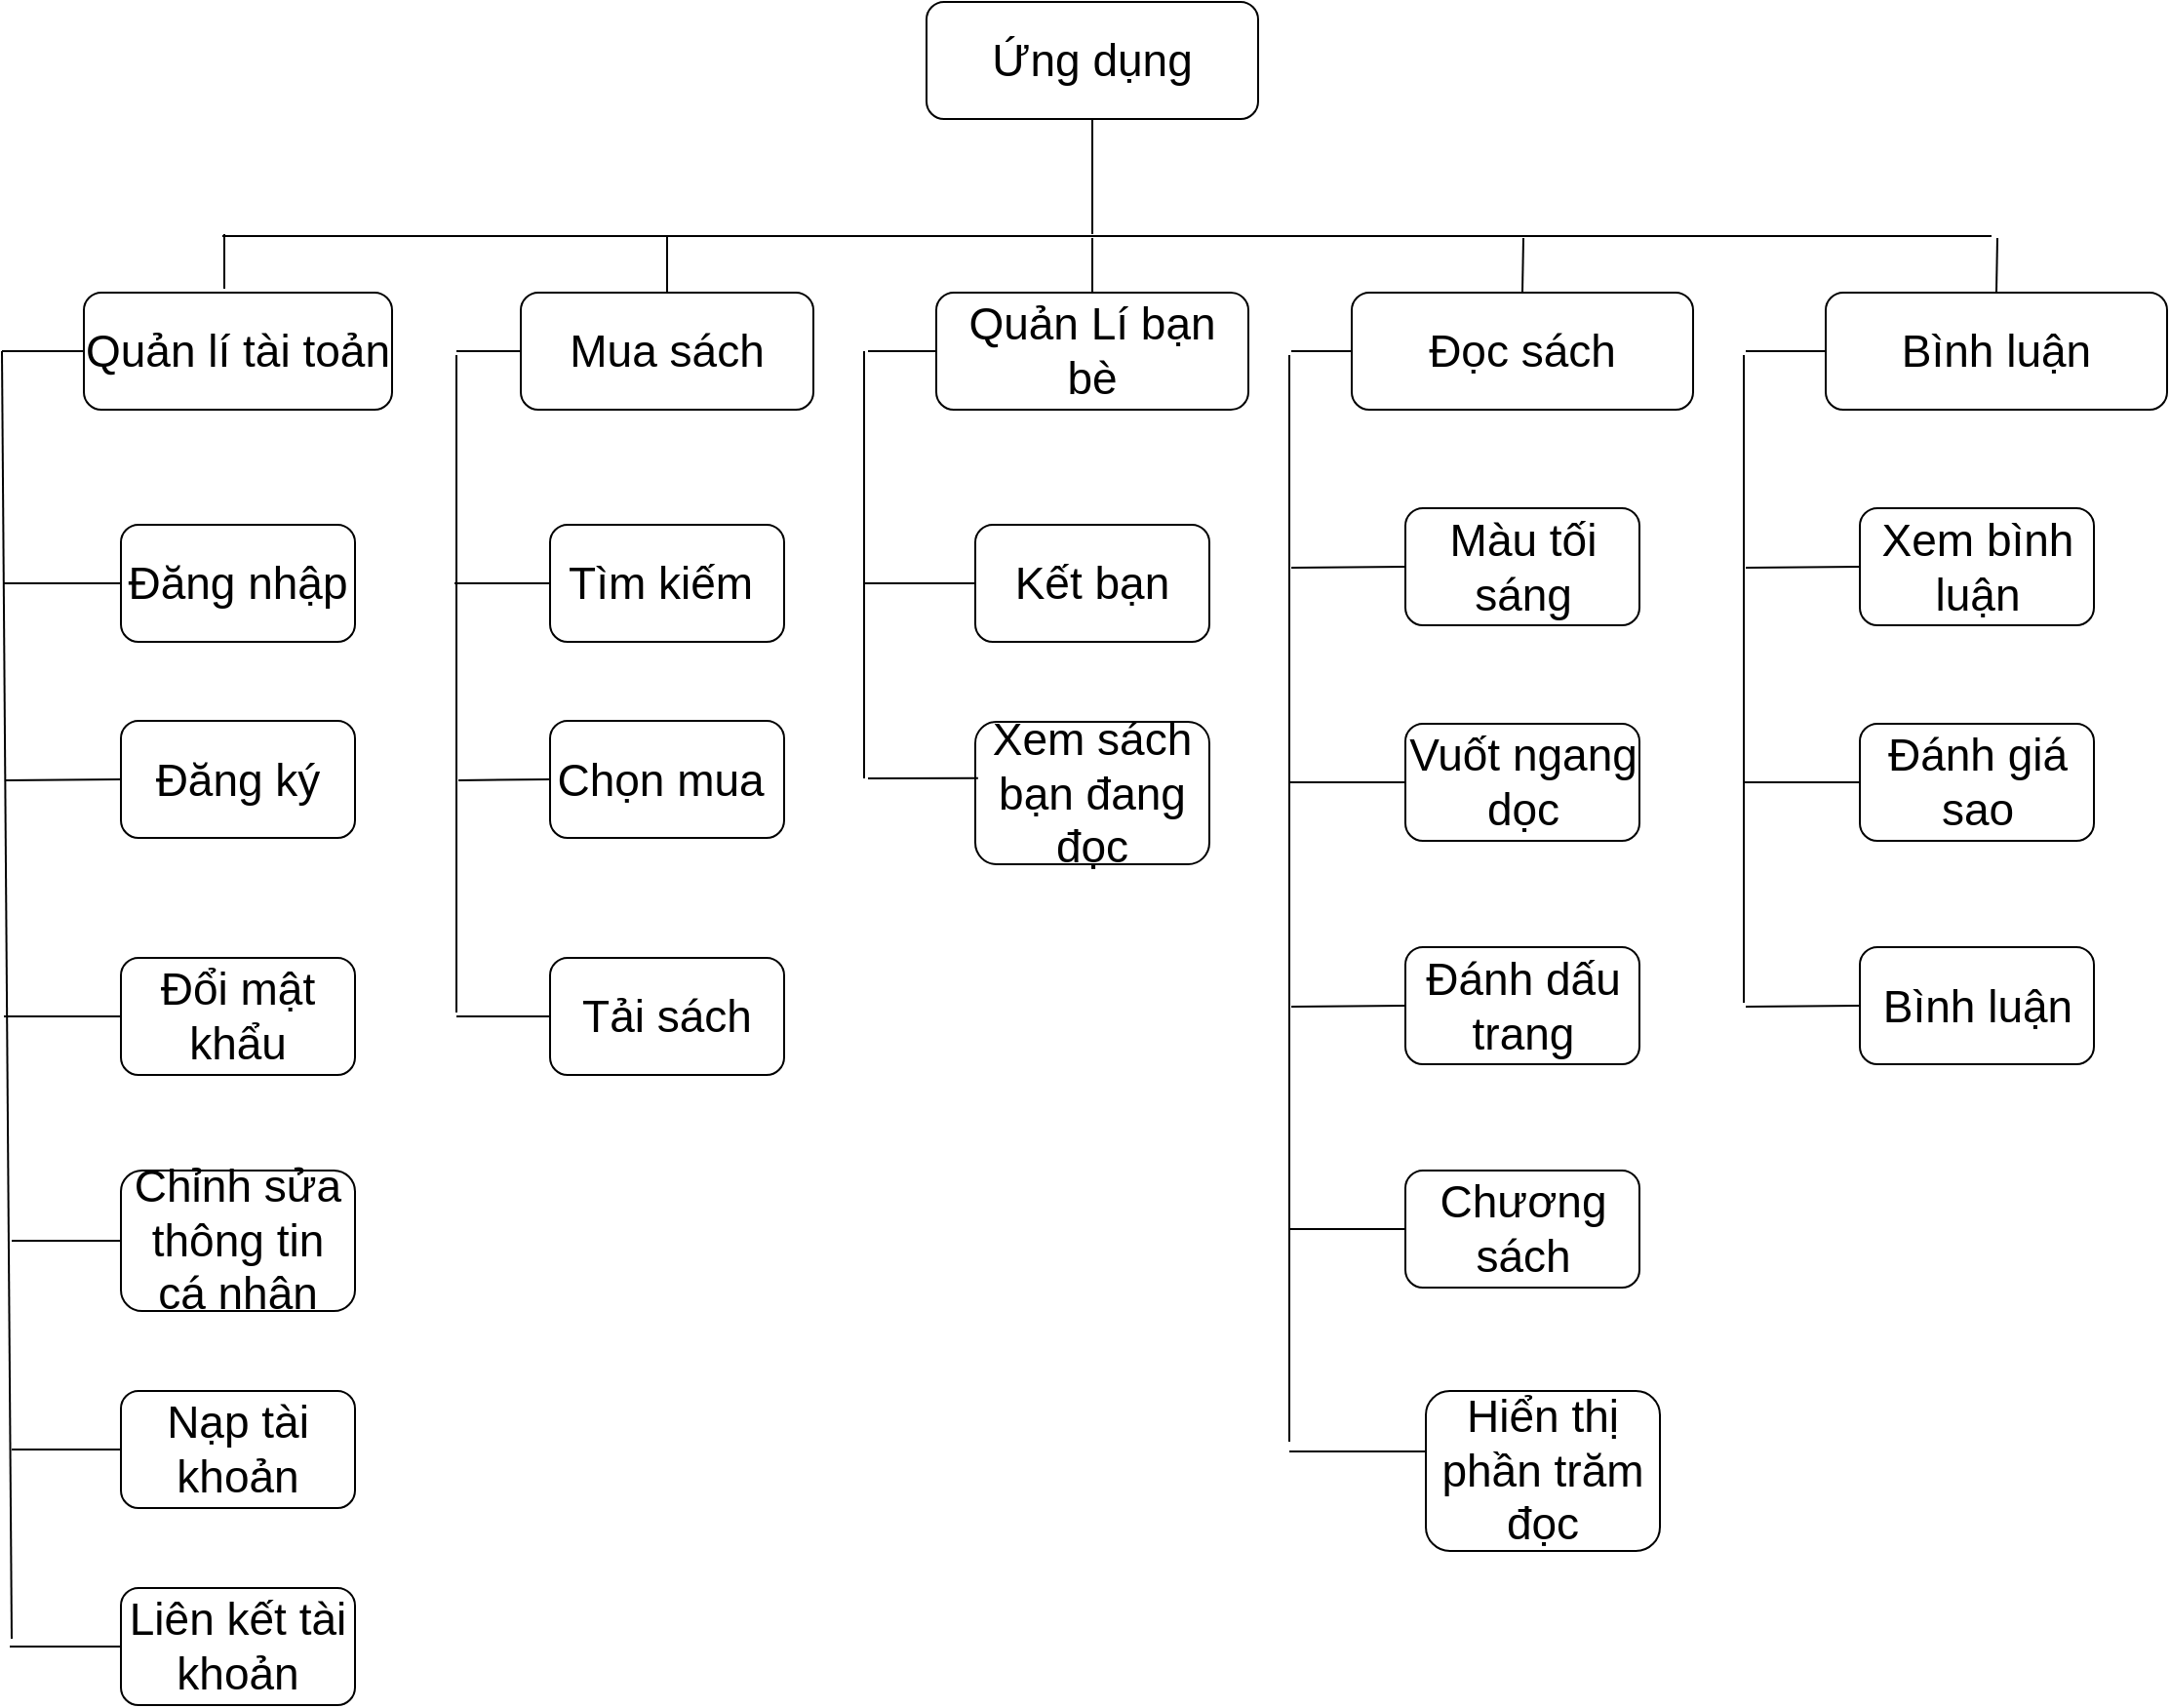 <mxfile version="10.7.5" type="device"><diagram id="VlffaPzYxkTm32JwT_m0" name="Page-1"><mxGraphModel dx="1648" dy="1392" grid="0" gridSize="10" guides="1" tooltips="1" connect="1" arrows="1" fold="1" page="0" pageScale="1" pageWidth="850" pageHeight="1100" math="0" shadow="0"><root><mxCell id="0"/><mxCell id="1" parent="0"/><mxCell id="oI9UhyWfP0C5pW0T2L1l-10" value="Ứng dụng" style="rounded=1;whiteSpace=wrap;html=1;fontSize=23;" parent="1" vertex="1"><mxGeometry x="594" y="-223" width="170" height="60" as="geometry"/></mxCell><mxCell id="oI9UhyWfP0C5pW0T2L1l-11" value="Quản lí tài toản" style="rounded=1;whiteSpace=wrap;html=1;fontSize=23;" parent="1" vertex="1"><mxGeometry x="162" y="-74" width="158" height="60" as="geometry"/></mxCell><mxCell id="oI9UhyWfP0C5pW0T2L1l-12" value="Mua sách" style="rounded=1;whiteSpace=wrap;html=1;fontSize=23;" parent="1" vertex="1"><mxGeometry x="386" y="-74" width="150" height="60" as="geometry"/></mxCell><mxCell id="oI9UhyWfP0C5pW0T2L1l-13" value="Quản Lí bạn bè" style="rounded=1;whiteSpace=wrap;html=1;fontSize=23;" parent="1" vertex="1"><mxGeometry x="599" y="-74" width="160" height="60" as="geometry"/></mxCell><mxCell id="oI9UhyWfP0C5pW0T2L1l-14" value="Đọc sách" style="rounded=1;whiteSpace=wrap;html=1;fontSize=23;" parent="1" vertex="1"><mxGeometry x="812" y="-74" width="175" height="60" as="geometry"/></mxCell><mxCell id="oI9UhyWfP0C5pW0T2L1l-15" value="Đăng nhập" style="rounded=1;whiteSpace=wrap;html=1;fontSize=23;" parent="1" vertex="1"><mxGeometry x="181" y="45" width="120" height="60" as="geometry"/></mxCell><mxCell id="oI9UhyWfP0C5pW0T2L1l-16" value="Đăng ký" style="rounded=1;whiteSpace=wrap;html=1;fontSize=23;" parent="1" vertex="1"><mxGeometry x="181" y="145.5" width="120" height="60" as="geometry"/></mxCell><mxCell id="oI9UhyWfP0C5pW0T2L1l-18" value="Đổi mật khẩu" style="rounded=1;whiteSpace=wrap;html=1;fontSize=23;" parent="1" vertex="1"><mxGeometry x="181" y="267" width="120" height="60" as="geometry"/></mxCell><mxCell id="oI9UhyWfP0C5pW0T2L1l-19" value="Chỉnh sửa thông tin cá nhân" style="rounded=1;whiteSpace=wrap;html=1;fontSize=23;" parent="1" vertex="1"><mxGeometry x="181" y="376" width="120" height="72" as="geometry"/></mxCell><mxCell id="oI9UhyWfP0C5pW0T2L1l-20" value="Nạp tài khoản" style="rounded=1;whiteSpace=wrap;html=1;fontSize=23;" parent="1" vertex="1"><mxGeometry x="181" y="489" width="120" height="60" as="geometry"/></mxCell><mxCell id="oI9UhyWfP0C5pW0T2L1l-21" value="" style="endArrow=none;html=1;fontSize=23;" parent="1" edge="1"><mxGeometry width="50" height="50" relative="1" as="geometry"><mxPoint x="125" y="616" as="sourcePoint"/><mxPoint x="120" y="-44" as="targetPoint"/></mxGeometry></mxCell><mxCell id="oI9UhyWfP0C5pW0T2L1l-22" value="" style="endArrow=none;html=1;fontSize=23;entryX=0;entryY=0.5;entryDx=0;entryDy=0;" parent="1" target="oI9UhyWfP0C5pW0T2L1l-11" edge="1"><mxGeometry width="50" height="50" relative="1" as="geometry"><mxPoint x="120" y="-44" as="sourcePoint"/><mxPoint x="155" y="-75" as="targetPoint"/></mxGeometry></mxCell><mxCell id="oI9UhyWfP0C5pW0T2L1l-23" value="" style="endArrow=none;html=1;fontSize=23;entryX=0;entryY=0.5;entryDx=0;entryDy=0;" parent="1" target="oI9UhyWfP0C5pW0T2L1l-20" edge="1"><mxGeometry width="50" height="50" relative="1" as="geometry"><mxPoint x="125" y="519" as="sourcePoint"/><mxPoint x="106" y="568" as="targetPoint"/></mxGeometry></mxCell><mxCell id="oI9UhyWfP0C5pW0T2L1l-24" value="" style="endArrow=none;html=1;fontSize=23;entryX=0;entryY=0.5;entryDx=0;entryDy=0;" parent="1" target="oI9UhyWfP0C5pW0T2L1l-19" edge="1"><mxGeometry width="50" height="50" relative="1" as="geometry"><mxPoint x="125" y="412" as="sourcePoint"/><mxPoint x="164" y="408" as="targetPoint"/></mxGeometry></mxCell><mxCell id="oI9UhyWfP0C5pW0T2L1l-25" value="" style="endArrow=none;html=1;fontSize=23;entryX=0;entryY=0.5;entryDx=0;entryDy=0;" parent="1" target="oI9UhyWfP0C5pW0T2L1l-18" edge="1"><mxGeometry width="50" height="50" relative="1" as="geometry"><mxPoint x="121" y="297" as="sourcePoint"/><mxPoint x="170" y="273" as="targetPoint"/></mxGeometry></mxCell><mxCell id="oI9UhyWfP0C5pW0T2L1l-26" value="" style="endArrow=none;html=1;fontSize=23;entryX=0;entryY=0.5;entryDx=0;entryDy=0;" parent="1" target="oI9UhyWfP0C5pW0T2L1l-16" edge="1"><mxGeometry width="50" height="50" relative="1" as="geometry"><mxPoint x="122" y="176" as="sourcePoint"/><mxPoint x="127" y="160" as="targetPoint"/></mxGeometry></mxCell><mxCell id="oI9UhyWfP0C5pW0T2L1l-27" value="" style="endArrow=none;html=1;fontSize=23;entryX=0;entryY=0.5;entryDx=0;entryDy=0;" parent="1" target="oI9UhyWfP0C5pW0T2L1l-15" edge="1"><mxGeometry width="50" height="50" relative="1" as="geometry"><mxPoint x="121" y="75" as="sourcePoint"/><mxPoint x="164" y="57" as="targetPoint"/></mxGeometry></mxCell><mxCell id="oI9UhyWfP0C5pW0T2L1l-28" value="" style="endArrow=none;html=1;fontSize=23;" parent="1" edge="1"><mxGeometry width="50" height="50" relative="1" as="geometry"><mxPoint x="233" y="-103" as="sourcePoint"/><mxPoint x="1140" y="-103" as="targetPoint"/></mxGeometry></mxCell><mxCell id="oI9UhyWfP0C5pW0T2L1l-29" value="" style="endArrow=none;html=1;fontSize=23;" parent="1" edge="1"><mxGeometry width="50" height="50" relative="1" as="geometry"><mxPoint x="234" y="-76" as="sourcePoint"/><mxPoint x="234" y="-104" as="targetPoint"/></mxGeometry></mxCell><mxCell id="oI9UhyWfP0C5pW0T2L1l-30" value="" style="endArrow=none;html=1;fontSize=23;entryX=0.5;entryY=1;entryDx=0;entryDy=0;" parent="1" target="oI9UhyWfP0C5pW0T2L1l-10" edge="1"><mxGeometry width="50" height="50" relative="1" as="geometry"><mxPoint x="679" y="-104" as="sourcePoint"/><mxPoint x="456" y="-216" as="targetPoint"/></mxGeometry></mxCell><mxCell id="oI9UhyWfP0C5pW0T2L1l-31" value="" style="endArrow=none;html=1;fontSize=23;exitX=0.5;exitY=0;exitDx=0;exitDy=0;" parent="1" source="oI9UhyWfP0C5pW0T2L1l-12" edge="1"><mxGeometry width="50" height="50" relative="1" as="geometry"><mxPoint x="373" y="-127" as="sourcePoint"/><mxPoint x="461" y="-103" as="targetPoint"/></mxGeometry></mxCell><mxCell id="oI9UhyWfP0C5pW0T2L1l-32" value="" style="endArrow=none;html=1;fontSize=23;entryX=0.5;entryY=0;entryDx=0;entryDy=0;" parent="1" target="oI9UhyWfP0C5pW0T2L1l-13" edge="1"><mxGeometry width="50" height="50" relative="1" as="geometry"><mxPoint x="679" y="-102" as="sourcePoint"/><mxPoint x="801" y="-199" as="targetPoint"/></mxGeometry></mxCell><mxCell id="oI9UhyWfP0C5pW0T2L1l-33" value="" style="endArrow=none;html=1;fontSize=23;exitX=0.5;exitY=0;exitDx=0;exitDy=0;" parent="1" source="oI9UhyWfP0C5pW0T2L1l-14" edge="1"><mxGeometry width="50" height="50" relative="1" as="geometry"><mxPoint x="884" y="-118" as="sourcePoint"/><mxPoint x="900" y="-102" as="targetPoint"/></mxGeometry></mxCell><mxCell id="oI9UhyWfP0C5pW0T2L1l-34" value="Tìm kiếm&amp;nbsp;" style="rounded=1;whiteSpace=wrap;html=1;fontSize=23;" parent="1" vertex="1"><mxGeometry x="401" y="45" width="120" height="60" as="geometry"/></mxCell><mxCell id="oI9UhyWfP0C5pW0T2L1l-35" value="Chọn mua&amp;nbsp;" style="rounded=1;whiteSpace=wrap;html=1;fontSize=23;" parent="1" vertex="1"><mxGeometry x="401" y="145.5" width="120" height="60" as="geometry"/></mxCell><mxCell id="oI9UhyWfP0C5pW0T2L1l-36" value="Tải sách" style="rounded=1;whiteSpace=wrap;html=1;fontSize=23;" parent="1" vertex="1"><mxGeometry x="401" y="267" width="120" height="60" as="geometry"/></mxCell><mxCell id="oI9UhyWfP0C5pW0T2L1l-37" value="" style="endArrow=none;html=1;fontSize=23;" parent="1" edge="1"><mxGeometry width="50" height="50" relative="1" as="geometry"><mxPoint x="353" y="295" as="sourcePoint"/><mxPoint x="353" y="-42" as="targetPoint"/></mxGeometry></mxCell><mxCell id="oI9UhyWfP0C5pW0T2L1l-38" value="" style="endArrow=none;html=1;fontSize=23;entryX=0;entryY=0.5;entryDx=0;entryDy=0;" parent="1" target="oI9UhyWfP0C5pW0T2L1l-12" edge="1"><mxGeometry width="50" height="50" relative="1" as="geometry"><mxPoint x="353" y="-44" as="sourcePoint"/><mxPoint x="396" y="-35" as="targetPoint"/></mxGeometry></mxCell><mxCell id="oI9UhyWfP0C5pW0T2L1l-39" value="" style="endArrow=none;html=1;fontSize=23;entryX=0;entryY=0.5;entryDx=0;entryDy=0;" parent="1" target="oI9UhyWfP0C5pW0T2L1l-34" edge="1"><mxGeometry width="50" height="50" relative="1" as="geometry"><mxPoint x="352" y="75" as="sourcePoint"/><mxPoint x="407" y="42" as="targetPoint"/></mxGeometry></mxCell><mxCell id="oI9UhyWfP0C5pW0T2L1l-40" value="" style="endArrow=none;html=1;fontSize=23;entryX=0;entryY=0.5;entryDx=0;entryDy=0;" parent="1" target="oI9UhyWfP0C5pW0T2L1l-35" edge="1"><mxGeometry width="50" height="50" relative="1" as="geometry"><mxPoint x="354" y="176" as="sourcePoint"/><mxPoint x="399" y="141" as="targetPoint"/></mxGeometry></mxCell><mxCell id="oI9UhyWfP0C5pW0T2L1l-41" value="" style="endArrow=none;html=1;fontSize=23;entryX=0;entryY=0.5;entryDx=0;entryDy=0;" parent="1" target="oI9UhyWfP0C5pW0T2L1l-36" edge="1"><mxGeometry width="50" height="50" relative="1" as="geometry"><mxPoint x="353" y="297" as="sourcePoint"/><mxPoint x="393" y="298" as="targetPoint"/></mxGeometry></mxCell><mxCell id="oI9UhyWfP0C5pW0T2L1l-42" value="Màu tối sáng" style="rounded=1;whiteSpace=wrap;html=1;fontSize=23;" parent="1" vertex="1"><mxGeometry x="839.5" y="36.5" width="120" height="60" as="geometry"/></mxCell><mxCell id="oI9UhyWfP0C5pW0T2L1l-43" value="Vuốt ngang dọc" style="rounded=1;whiteSpace=wrap;html=1;fontSize=23;" parent="1" vertex="1"><mxGeometry x="839.5" y="147" width="120" height="60" as="geometry"/></mxCell><mxCell id="oI9UhyWfP0C5pW0T2L1l-44" value="Đánh dấu trang" style="rounded=1;whiteSpace=wrap;html=1;fontSize=23;" parent="1" vertex="1"><mxGeometry x="839.5" y="261.5" width="120" height="60" as="geometry"/></mxCell><mxCell id="oI9UhyWfP0C5pW0T2L1l-45" value="Chương sách" style="rounded=1;whiteSpace=wrap;html=1;fontSize=23;" parent="1" vertex="1"><mxGeometry x="839.5" y="376" width="120" height="60" as="geometry"/></mxCell><mxCell id="oI9UhyWfP0C5pW0T2L1l-46" value="Kết bạn" style="rounded=1;whiteSpace=wrap;html=1;fontSize=23;" parent="1" vertex="1"><mxGeometry x="619" y="45" width="120" height="60" as="geometry"/></mxCell><mxCell id="oI9UhyWfP0C5pW0T2L1l-47" value="Xem sách bạn đang đọc" style="rounded=1;whiteSpace=wrap;html=1;fontSize=23;" parent="1" vertex="1"><mxGeometry x="619" y="146" width="120" height="73" as="geometry"/></mxCell><mxCell id="oI9UhyWfP0C5pW0T2L1l-49" value="" style="endArrow=none;html=1;fontSize=23;" parent="1" edge="1"><mxGeometry width="50" height="50" relative="1" as="geometry"><mxPoint x="780" y="515" as="sourcePoint"/><mxPoint x="780" y="-42" as="targetPoint"/></mxGeometry></mxCell><mxCell id="oI9UhyWfP0C5pW0T2L1l-50" value="" style="endArrow=none;html=1;fontSize=23;entryX=0;entryY=0.5;entryDx=0;entryDy=0;" parent="1" target="oI9UhyWfP0C5pW0T2L1l-14" edge="1"><mxGeometry width="50" height="50" relative="1" as="geometry"><mxPoint x="781" y="-44" as="sourcePoint"/><mxPoint x="831" y="-50" as="targetPoint"/></mxGeometry></mxCell><mxCell id="oI9UhyWfP0C5pW0T2L1l-51" value="" style="endArrow=none;html=1;fontSize=23;entryX=0;entryY=0.5;entryDx=0;entryDy=0;" parent="1" target="oI9UhyWfP0C5pW0T2L1l-42" edge="1"><mxGeometry width="50" height="50" relative="1" as="geometry"><mxPoint x="781" y="67" as="sourcePoint"/><mxPoint x="836" y="48" as="targetPoint"/></mxGeometry></mxCell><mxCell id="oI9UhyWfP0C5pW0T2L1l-52" value="" style="endArrow=none;html=1;fontSize=23;entryX=0;entryY=0.5;entryDx=0;entryDy=0;" parent="1" target="oI9UhyWfP0C5pW0T2L1l-43" edge="1"><mxGeometry width="50" height="50" relative="1" as="geometry"><mxPoint x="780" y="177" as="sourcePoint"/><mxPoint x="841" y="154" as="targetPoint"/></mxGeometry></mxCell><mxCell id="oI9UhyWfP0C5pW0T2L1l-53" value="" style="endArrow=none;html=1;fontSize=23;entryX=0;entryY=0.5;entryDx=0;entryDy=0;" parent="1" target="oI9UhyWfP0C5pW0T2L1l-44" edge="1"><mxGeometry width="50" height="50" relative="1" as="geometry"><mxPoint x="781" y="292" as="sourcePoint"/><mxPoint x="843" y="231" as="targetPoint"/></mxGeometry></mxCell><mxCell id="oI9UhyWfP0C5pW0T2L1l-54" value="" style="endArrow=none;html=1;fontSize=23;entryX=0;entryY=0.5;entryDx=0;entryDy=0;" parent="1" target="oI9UhyWfP0C5pW0T2L1l-45" edge="1"><mxGeometry width="50" height="50" relative="1" as="geometry"><mxPoint x="780" y="406" as="sourcePoint"/><mxPoint x="843" y="364" as="targetPoint"/></mxGeometry></mxCell><mxCell id="oI9UhyWfP0C5pW0T2L1l-55" value="" style="endArrow=none;html=1;fontSize=23;" parent="1" edge="1"><mxGeometry width="50" height="50" relative="1" as="geometry"><mxPoint x="562" y="175" as="sourcePoint"/><mxPoint x="562" y="-44" as="targetPoint"/></mxGeometry></mxCell><mxCell id="oI9UhyWfP0C5pW0T2L1l-56" value="" style="endArrow=none;html=1;fontSize=23;entryX=0;entryY=0.5;entryDx=0;entryDy=0;" parent="1" target="oI9UhyWfP0C5pW0T2L1l-13" edge="1"><mxGeometry width="50" height="50" relative="1" as="geometry"><mxPoint x="564" y="-44" as="sourcePoint"/><mxPoint x="609" y="-51" as="targetPoint"/></mxGeometry></mxCell><mxCell id="oI9UhyWfP0C5pW0T2L1l-57" value="" style="endArrow=none;html=1;fontSize=23;entryX=0;entryY=0.5;entryDx=0;entryDy=0;" parent="1" target="oI9UhyWfP0C5pW0T2L1l-46" edge="1"><mxGeometry width="50" height="50" relative="1" as="geometry"><mxPoint x="562" y="75" as="sourcePoint"/><mxPoint x="617" y="47" as="targetPoint"/></mxGeometry></mxCell><mxCell id="oI9UhyWfP0C5pW0T2L1l-58" value="" style="endArrow=none;html=1;fontSize=23;entryX=0.012;entryY=0.395;entryDx=0;entryDy=0;entryPerimeter=0;" parent="1" target="oI9UhyWfP0C5pW0T2L1l-47" edge="1"><mxGeometry width="50" height="50" relative="1" as="geometry"><mxPoint x="564" y="175" as="sourcePoint"/><mxPoint x="621" y="173" as="targetPoint"/></mxGeometry></mxCell><mxCell id="100U56If4wwKy3ElvNQV-1" value="Hiển thị phần trăm đọc" style="rounded=1;whiteSpace=wrap;html=1;fontSize=23;" vertex="1" parent="1"><mxGeometry x="850" y="489" width="120" height="82" as="geometry"/></mxCell><mxCell id="100U56If4wwKy3ElvNQV-2" value="" style="endArrow=none;html=1;fontSize=23;" edge="1" parent="1"><mxGeometry width="50" height="50" relative="1" as="geometry"><mxPoint x="780" y="520" as="sourcePoint"/><mxPoint x="850" y="520" as="targetPoint"/></mxGeometry></mxCell><mxCell id="100U56If4wwKy3ElvNQV-5" value="Bình luận" style="rounded=1;whiteSpace=wrap;html=1;fontSize=23;" vertex="1" parent="1"><mxGeometry x="1055" y="-74" width="175" height="60" as="geometry"/></mxCell><mxCell id="100U56If4wwKy3ElvNQV-6" value="" style="endArrow=none;html=1;fontSize=23;exitX=0.5;exitY=0;exitDx=0;exitDy=0;" edge="1" parent="1" source="100U56If4wwKy3ElvNQV-5"><mxGeometry width="50" height="50" relative="1" as="geometry"><mxPoint x="1117" y="-118" as="sourcePoint"/><mxPoint x="1143" y="-102" as="targetPoint"/></mxGeometry></mxCell><mxCell id="100U56If4wwKy3ElvNQV-7" value="Xem bình luận" style="rounded=1;whiteSpace=wrap;html=1;fontSize=23;" vertex="1" parent="1"><mxGeometry x="1072.5" y="36.5" width="120" height="60" as="geometry"/></mxCell><mxCell id="100U56If4wwKy3ElvNQV-8" value="Đánh giá sao" style="rounded=1;whiteSpace=wrap;html=1;fontSize=23;" vertex="1" parent="1"><mxGeometry x="1072.5" y="147" width="120" height="60" as="geometry"/></mxCell><mxCell id="100U56If4wwKy3ElvNQV-9" value="Bình luận" style="rounded=1;whiteSpace=wrap;html=1;fontSize=23;" vertex="1" parent="1"><mxGeometry x="1072.5" y="261.5" width="120" height="60" as="geometry"/></mxCell><mxCell id="100U56If4wwKy3ElvNQV-11" value="" style="endArrow=none;html=1;fontSize=23;" edge="1" parent="1"><mxGeometry width="50" height="50" relative="1" as="geometry"><mxPoint x="1013" y="290" as="sourcePoint"/><mxPoint x="1013" y="-42" as="targetPoint"/></mxGeometry></mxCell><mxCell id="100U56If4wwKy3ElvNQV-12" value="" style="endArrow=none;html=1;fontSize=23;entryX=0;entryY=0.5;entryDx=0;entryDy=0;" edge="1" parent="1" target="100U56If4wwKy3ElvNQV-5"><mxGeometry width="50" height="50" relative="1" as="geometry"><mxPoint x="1014" y="-44" as="sourcePoint"/><mxPoint x="1064" y="-50" as="targetPoint"/></mxGeometry></mxCell><mxCell id="100U56If4wwKy3ElvNQV-13" value="" style="endArrow=none;html=1;fontSize=23;entryX=0;entryY=0.5;entryDx=0;entryDy=0;" edge="1" parent="1" target="100U56If4wwKy3ElvNQV-7"><mxGeometry width="50" height="50" relative="1" as="geometry"><mxPoint x="1014" y="67" as="sourcePoint"/><mxPoint x="1069" y="48" as="targetPoint"/></mxGeometry></mxCell><mxCell id="100U56If4wwKy3ElvNQV-14" value="" style="endArrow=none;html=1;fontSize=23;entryX=0;entryY=0.5;entryDx=0;entryDy=0;" edge="1" parent="1" target="100U56If4wwKy3ElvNQV-8"><mxGeometry width="50" height="50" relative="1" as="geometry"><mxPoint x="1013" y="177" as="sourcePoint"/><mxPoint x="1074" y="154" as="targetPoint"/></mxGeometry></mxCell><mxCell id="100U56If4wwKy3ElvNQV-15" value="" style="endArrow=none;html=1;fontSize=23;entryX=0;entryY=0.5;entryDx=0;entryDy=0;" edge="1" parent="1" target="100U56If4wwKy3ElvNQV-9"><mxGeometry width="50" height="50" relative="1" as="geometry"><mxPoint x="1014" y="292" as="sourcePoint"/><mxPoint x="1076" y="231" as="targetPoint"/></mxGeometry></mxCell><mxCell id="100U56If4wwKy3ElvNQV-19" value="Liên kết tài khoản" style="rounded=1;whiteSpace=wrap;html=1;fontSize=23;" vertex="1" parent="1"><mxGeometry x="181" y="590" width="120" height="60" as="geometry"/></mxCell><mxCell id="100U56If4wwKy3ElvNQV-20" value="" style="endArrow=none;html=1;entryX=0;entryY=0.5;entryDx=0;entryDy=0;fontSize=23;" edge="1" parent="1" target="100U56If4wwKy3ElvNQV-19"><mxGeometry width="50" height="50" relative="1" as="geometry"><mxPoint x="124" y="620" as="sourcePoint"/><mxPoint x="84" y="661" as="targetPoint"/></mxGeometry></mxCell></root></mxGraphModel></diagram></mxfile>
